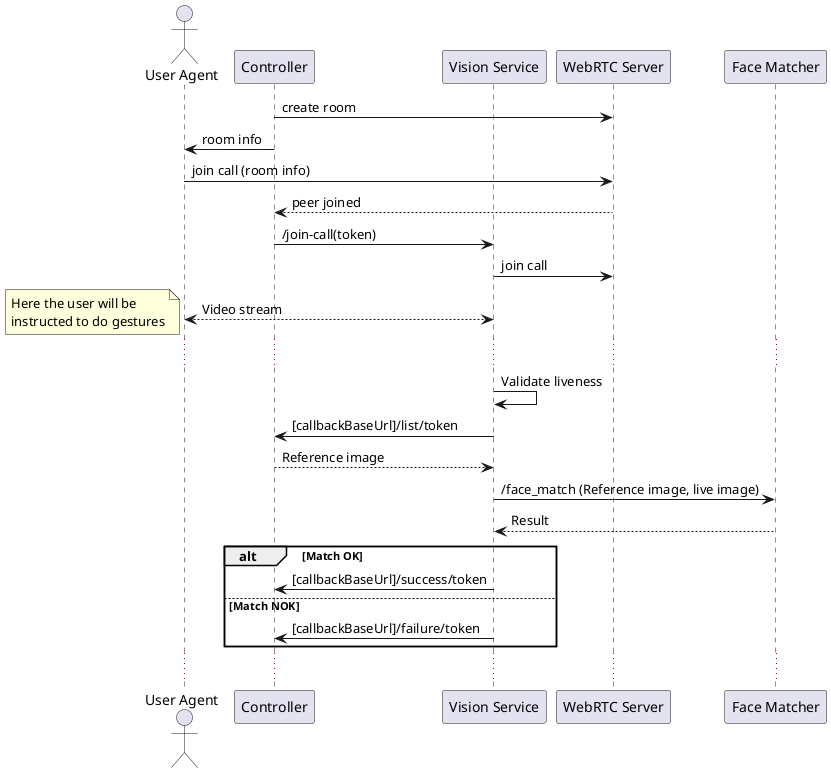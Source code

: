 @startuml
actor UA as "User Agent"
participant Controller
participant VS as "Vision Service"
participant WRTCServer as "WebRTC Server"
participant FM as "Face Matcher"

Controller -> WRTCServer: create room
Controller -> UA: room info
UA -> WRTCServer: join call (room info)
WRTCServer --> Controller: peer joined
Controller -> VS: /join-call(token)
VS -> WRTCServer: join call
UA <--> VS: Video stream
note left
  Here the user will be
  instructed to do gestures
end note
...
VS -> VS: Validate liveness
VS -> Controller: [callbackBaseUrl]/list/token
Controller --> VS: Reference image
VS -> FM: /face_match (Reference image, live image)
FM --> VS: Result
alt Match OK
VS -> Controller: [callbackBaseUrl]/success/token
else Match NOK
VS -> Controller: [callbackBaseUrl]/failure/token 
end
...
@enduml